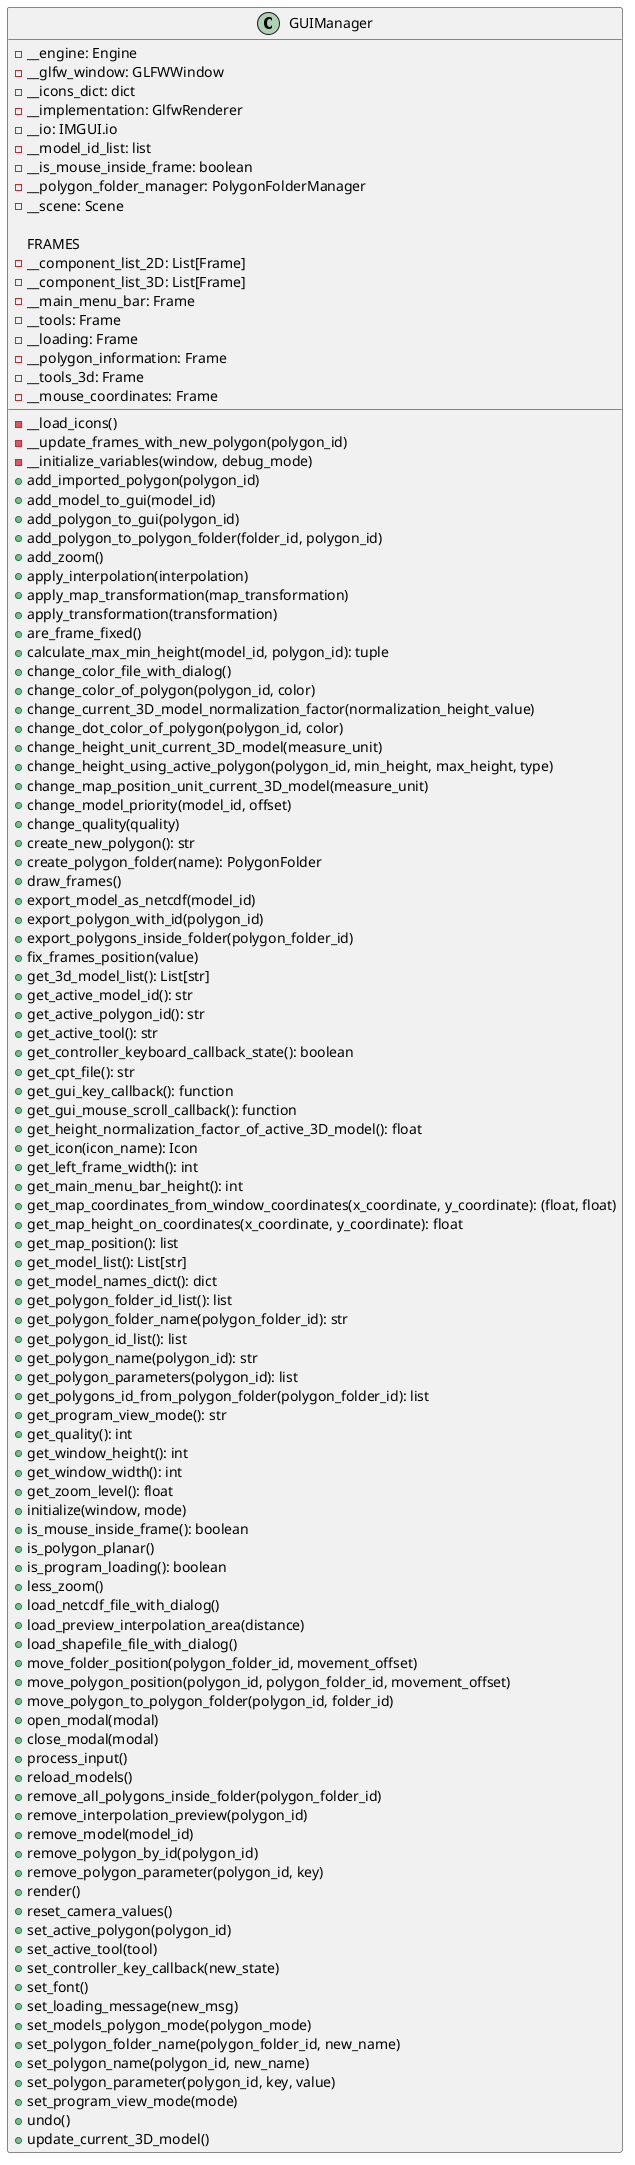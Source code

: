 @startuml
'https://plantuml.com/class-diagram
class GUIManager{
    - __engine: Engine
    - __glfw_window: GLFWWindow
    - __icons_dict: dict
    - __implementation: GlfwRenderer
    - __io: IMGUI.io
    - __model_id_list: list
    - __is_mouse_inside_frame: boolean
    - __polygon_folder_manager: PolygonFolderManager
    - __scene: Scene

    FRAMES
    - __component_list_2D: List[Frame]
    - __component_list_3D: List[Frame]
    - __main_menu_bar: Frame
    - __tools: Frame
    - __loading: Frame
    - __polygon_information: Frame
    - __tools_3d: Frame
    - __mouse_coordinates: Frame

    - __load_icons()
    - __update_frames_with_new_polygon(polygon_id)
    - __initialize_variables(window, debug_mode)
    + add_imported_polygon(polygon_id)
    + add_model_to_gui(model_id)
    + add_polygon_to_gui(polygon_id)
    + add_polygon_to_polygon_folder(folder_id, polygon_id)
    + add_zoom()
    + apply_interpolation(interpolation)
    + apply_map_transformation(map_transformation)
    + apply_transformation(transformation)
    + are_frame_fixed()
    + calculate_max_min_height(model_id, polygon_id): tuple
    + change_color_file_with_dialog()
    + change_color_of_polygon(polygon_id, color)
    + change_current_3D_model_normalization_factor(normalization_height_value)
    + change_dot_color_of_polygon(polygon_id, color)
    + change_height_unit_current_3D_model(measure_unit)
    + change_height_using_active_polygon(polygon_id, min_height, max_height, type)
    + change_map_position_unit_current_3D_model(measure_unit)
    + change_model_priority(model_id, offset)
    + change_quality(quality)
    + create_new_polygon(): str
    + create_polygon_folder(name): PolygonFolder
    + draw_frames()
    + export_model_as_netcdf(model_id)
    + export_polygon_with_id(polygon_id)
    + export_polygons_inside_folder(polygon_folder_id)
    + fix_frames_position(value)
    + get_3d_model_list(): List[str]
    + get_active_model_id(): str
    + get_active_polygon_id(): str
    + get_active_tool(): str
    + get_controller_keyboard_callback_state(): boolean
    + get_cpt_file(): str
    + get_gui_key_callback(): function
    + get_gui_mouse_scroll_callback(): function
    + get_height_normalization_factor_of_active_3D_model(): float
    + get_icon(icon_name): Icon
    + get_left_frame_width(): int
    + get_main_menu_bar_height(): int
    + get_map_coordinates_from_window_coordinates(x_coordinate, y_coordinate): (float, float)
    + get_map_height_on_coordinates(x_coordinate, y_coordinate): float
    + get_map_position(): list
    + get_model_list(): List[str]
    + get_model_names_dict(): dict
    + get_polygon_folder_id_list(): list
    + get_polygon_folder_name(polygon_folder_id): str
    + get_polygon_id_list(): list
    + get_polygon_name(polygon_id): str
    + get_polygon_parameters(polygon_id): list
    + get_polygons_id_from_polygon_folder(polygon_folder_id): list
    + get_program_view_mode(): str
    + get_quality(): int
    + get_window_height(): int
    + get_window_width(): int
    + get_zoom_level(): float
    + initialize(window, mode)
    + is_mouse_inside_frame(): boolean
    + is_polygon_planar()
    + is_program_loading(): boolean
    + less_zoom()
    + load_netcdf_file_with_dialog()
    + load_preview_interpolation_area(distance)
    + load_shapefile_file_with_dialog()
    + move_folder_position(polygon_folder_id, movement_offset)
    + move_polygon_position(polygon_id, polygon_folder_id, movement_offset)
    + move_polygon_to_polygon_folder(polygon_id, folder_id)
    + open_modal(modal)
    + close_modal(modal)
    + process_input()
    + reload_models()
    + remove_all_polygons_inside_folder(polygon_folder_id)
    + remove_interpolation_preview(polygon_id)
    + remove_model(model_id)
    + remove_polygon_by_id(polygon_id)
    + remove_polygon_parameter(polygon_id, key)
    + render()
    + reset_camera_values()
    + set_active_polygon(polygon_id)
    + set_active_tool(tool)
    + set_controller_key_callback(new_state)
    + set_font()
    + set_loading_message(new_msg)
    + set_models_polygon_mode(polygon_mode)
    + set_polygon_folder_name(polygon_folder_id, new_name)
    + set_polygon_name(polygon_id, new_name)
    + set_polygon_parameter(polygon_id, key, value)
    + set_program_view_mode(mode)
    + undo()
    + update_current_3D_model()
}
@enduml